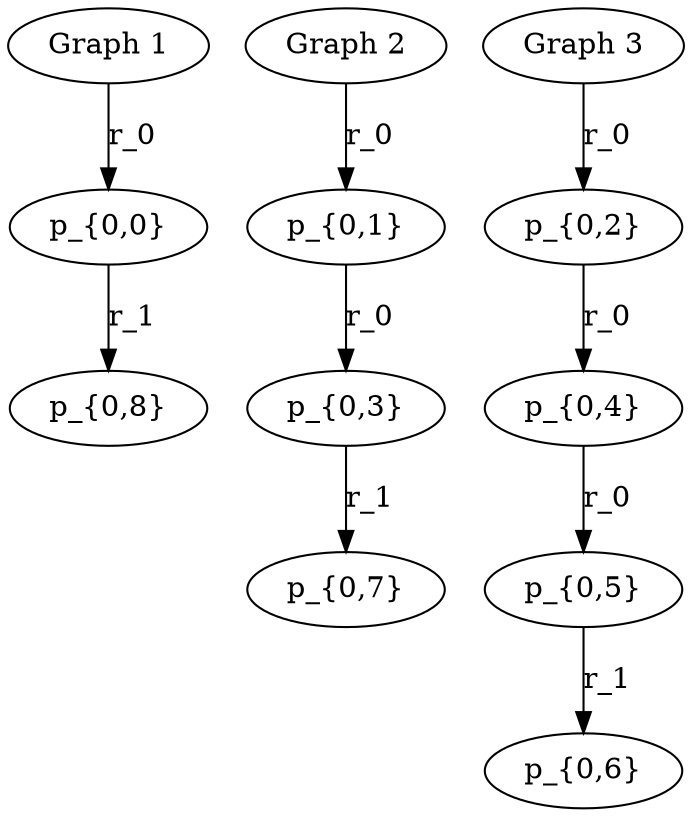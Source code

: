 digraph g {
0 [ label="Graph 1" ];
1 [ label="Graph 2" ];
2 [ label="Graph 3" ];
3 [ label="p_{0,0}" ];
4 [ label="p_{0,1}" ];
5 [ label="p_{0,2}" ];
6 [ label="p_{0,3}" ];
7 [ label="p_{0,4}" ];
8 [ label="p_{0,5}" ];
9 [ label="p_{0,6}" ];
10 [ label="p_{0,7}" ];
11 [ label="p_{0,8}" ];
0 -> 3 [ label="r_0" ];
1 -> 4 [ label="r_0" ];
2 -> 5 [ label="r_0" ];
4 -> 6 [ label="r_0" ];
5 -> 7 [ label="r_0" ];
7 -> 8 [ label="r_0" ];
8 -> 9 [ label="r_1" ];
6 -> 10 [ label="r_1" ];
3 -> 11 [ label="r_1" ];
}
